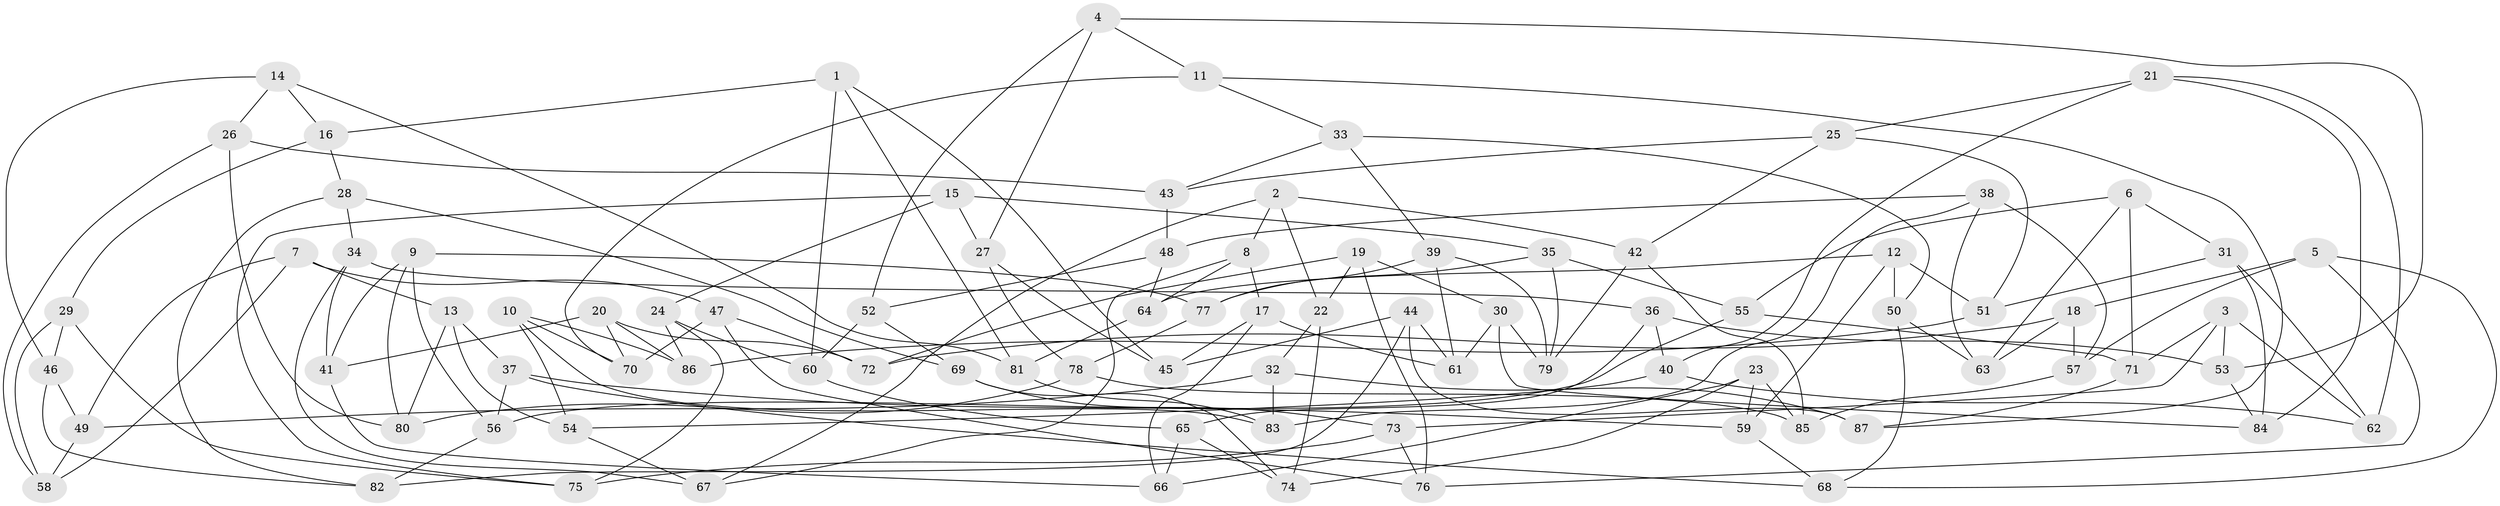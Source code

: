 // coarse degree distribution, {6: 0.3584905660377358, 5: 0.2830188679245283, 3: 0.05660377358490566, 4: 0.3018867924528302}
// Generated by graph-tools (version 1.1) at 2025/24/03/03/25 07:24:25]
// undirected, 87 vertices, 174 edges
graph export_dot {
graph [start="1"]
  node [color=gray90,style=filled];
  1;
  2;
  3;
  4;
  5;
  6;
  7;
  8;
  9;
  10;
  11;
  12;
  13;
  14;
  15;
  16;
  17;
  18;
  19;
  20;
  21;
  22;
  23;
  24;
  25;
  26;
  27;
  28;
  29;
  30;
  31;
  32;
  33;
  34;
  35;
  36;
  37;
  38;
  39;
  40;
  41;
  42;
  43;
  44;
  45;
  46;
  47;
  48;
  49;
  50;
  51;
  52;
  53;
  54;
  55;
  56;
  57;
  58;
  59;
  60;
  61;
  62;
  63;
  64;
  65;
  66;
  67;
  68;
  69;
  70;
  71;
  72;
  73;
  74;
  75;
  76;
  77;
  78;
  79;
  80;
  81;
  82;
  83;
  84;
  85;
  86;
  87;
  1 -- 60;
  1 -- 45;
  1 -- 16;
  1 -- 81;
  2 -- 42;
  2 -- 8;
  2 -- 67;
  2 -- 22;
  3 -- 71;
  3 -- 53;
  3 -- 62;
  3 -- 73;
  4 -- 53;
  4 -- 52;
  4 -- 27;
  4 -- 11;
  5 -- 57;
  5 -- 68;
  5 -- 76;
  5 -- 18;
  6 -- 71;
  6 -- 31;
  6 -- 63;
  6 -- 55;
  7 -- 47;
  7 -- 49;
  7 -- 58;
  7 -- 13;
  8 -- 67;
  8 -- 17;
  8 -- 64;
  9 -- 56;
  9 -- 77;
  9 -- 41;
  9 -- 80;
  10 -- 83;
  10 -- 86;
  10 -- 54;
  10 -- 70;
  11 -- 87;
  11 -- 33;
  11 -- 70;
  12 -- 64;
  12 -- 59;
  12 -- 50;
  12 -- 51;
  13 -- 80;
  13 -- 54;
  13 -- 37;
  14 -- 26;
  14 -- 16;
  14 -- 81;
  14 -- 46;
  15 -- 75;
  15 -- 35;
  15 -- 27;
  15 -- 24;
  16 -- 28;
  16 -- 29;
  17 -- 66;
  17 -- 61;
  17 -- 45;
  18 -- 57;
  18 -- 63;
  18 -- 72;
  19 -- 76;
  19 -- 22;
  19 -- 72;
  19 -- 30;
  20 -- 86;
  20 -- 70;
  20 -- 41;
  20 -- 72;
  21 -- 84;
  21 -- 40;
  21 -- 62;
  21 -- 25;
  22 -- 74;
  22 -- 32;
  23 -- 74;
  23 -- 59;
  23 -- 85;
  23 -- 66;
  24 -- 86;
  24 -- 75;
  24 -- 60;
  25 -- 42;
  25 -- 43;
  25 -- 51;
  26 -- 43;
  26 -- 80;
  26 -- 58;
  27 -- 45;
  27 -- 78;
  28 -- 34;
  28 -- 69;
  28 -- 82;
  29 -- 58;
  29 -- 46;
  29 -- 75;
  30 -- 84;
  30 -- 79;
  30 -- 61;
  31 -- 84;
  31 -- 62;
  31 -- 51;
  32 -- 83;
  32 -- 49;
  32 -- 87;
  33 -- 50;
  33 -- 39;
  33 -- 43;
  34 -- 36;
  34 -- 41;
  34 -- 67;
  35 -- 55;
  35 -- 79;
  35 -- 77;
  36 -- 53;
  36 -- 40;
  36 -- 65;
  37 -- 59;
  37 -- 56;
  37 -- 68;
  38 -- 63;
  38 -- 83;
  38 -- 48;
  38 -- 57;
  39 -- 77;
  39 -- 61;
  39 -- 79;
  40 -- 62;
  40 -- 54;
  41 -- 66;
  42 -- 85;
  42 -- 79;
  43 -- 48;
  44 -- 87;
  44 -- 45;
  44 -- 61;
  44 -- 82;
  46 -- 82;
  46 -- 49;
  47 -- 76;
  47 -- 72;
  47 -- 70;
  48 -- 64;
  48 -- 52;
  49 -- 58;
  50 -- 63;
  50 -- 68;
  51 -- 86;
  52 -- 60;
  52 -- 69;
  53 -- 84;
  54 -- 67;
  55 -- 56;
  55 -- 71;
  56 -- 82;
  57 -- 85;
  59 -- 68;
  60 -- 65;
  64 -- 81;
  65 -- 74;
  65 -- 66;
  69 -- 73;
  69 -- 74;
  71 -- 87;
  73 -- 75;
  73 -- 76;
  77 -- 78;
  78 -- 80;
  78 -- 85;
  81 -- 83;
}
